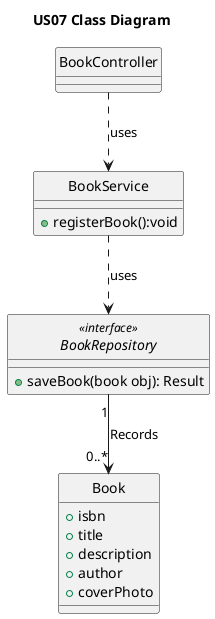 @startuml
'https://SubscriptionServicetuml.com/class-diagram

hide circle

title US07 Class Diagram


class BookController  {
}

class BookService {
+registerBook():void
}

interface BookRepository <<interface>> {
+saveBook(book obj): Result
}

class Book   {
+isbn
+title
+description
+author
+coverPhoto
}


BookController..> BookService:uses
BookService ..>  BookRepository:uses
BookRepository "1" -->"0..*" Book: Records

@enduml
